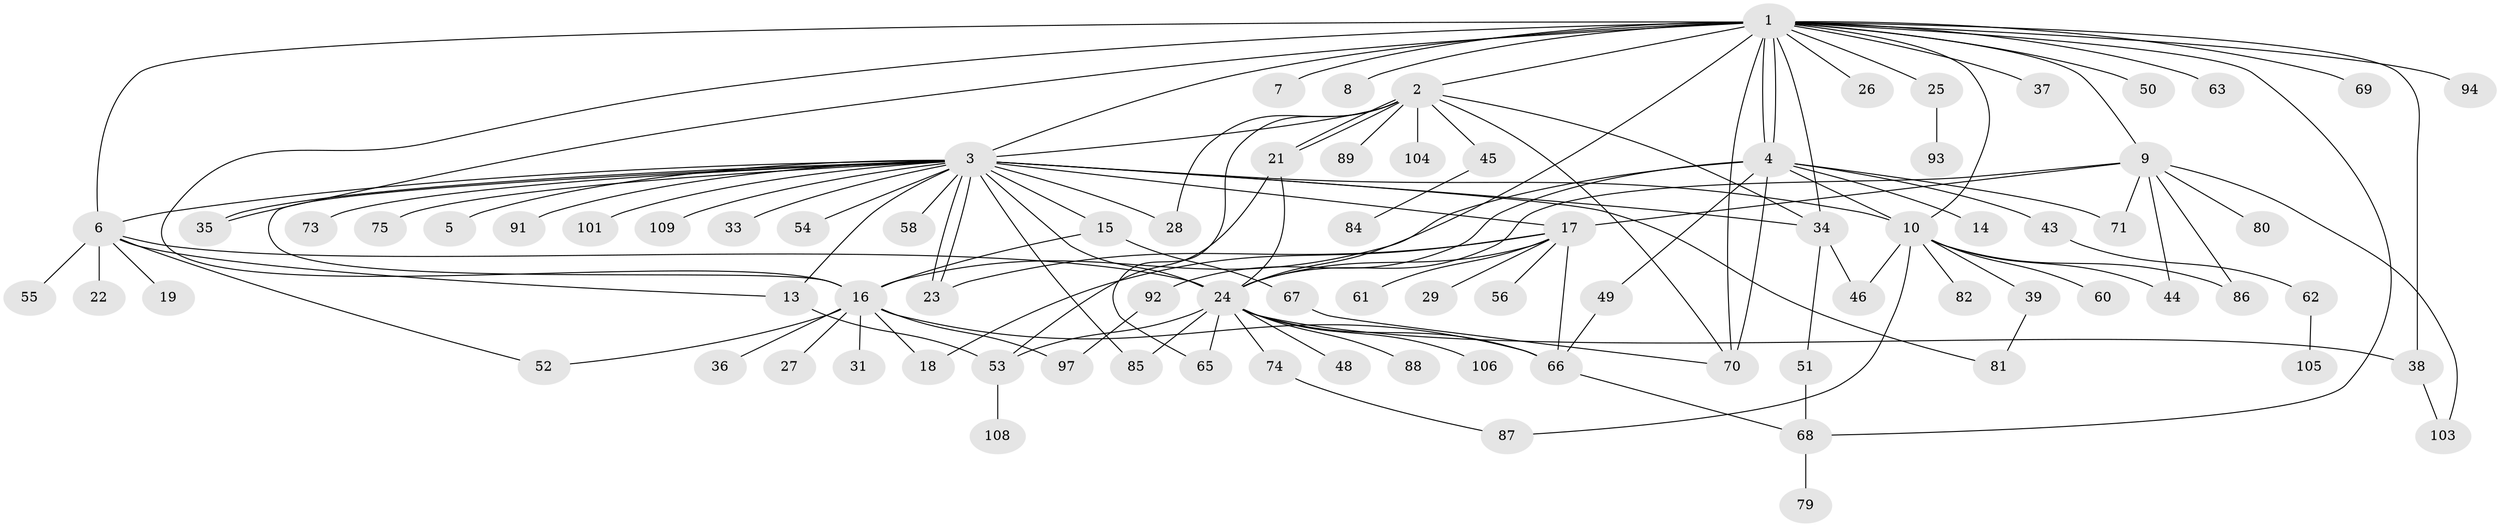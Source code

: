 // Generated by graph-tools (version 1.1) at 2025/51/02/27/25 19:51:57]
// undirected, 84 vertices, 128 edges
graph export_dot {
graph [start="1"]
  node [color=gray90,style=filled];
  1 [super="+57"];
  2 [super="+20"];
  3 [super="+12"];
  4 [super="+30"];
  5;
  6 [super="+11"];
  7;
  8;
  9 [super="+41"];
  10 [super="+90"];
  13 [super="+107"];
  14;
  15 [super="+95"];
  16 [super="+40"];
  17 [super="+47"];
  18;
  19;
  21 [super="+42"];
  22;
  23;
  24 [super="+32"];
  25;
  26;
  27;
  28;
  29;
  31;
  33;
  34 [super="+64"];
  35 [super="+59"];
  36;
  37;
  38;
  39;
  43 [super="+83"];
  44 [super="+78"];
  45 [super="+102"];
  46;
  48;
  49;
  50;
  51 [super="+96"];
  52;
  53 [super="+99"];
  54;
  55;
  56;
  58;
  60;
  61;
  62;
  63;
  65 [super="+72"];
  66 [super="+98"];
  67;
  68 [super="+77"];
  69;
  70 [super="+76"];
  71;
  73;
  74;
  75;
  79;
  80;
  81;
  82;
  84;
  85 [super="+100"];
  86;
  87;
  88;
  89;
  91;
  92;
  93;
  94;
  97;
  101;
  103;
  104;
  105;
  106;
  108;
  109;
  1 -- 2;
  1 -- 3;
  1 -- 4 [weight=2];
  1 -- 4;
  1 -- 6;
  1 -- 7;
  1 -- 8;
  1 -- 9;
  1 -- 10;
  1 -- 16;
  1 -- 25;
  1 -- 26;
  1 -- 35;
  1 -- 37;
  1 -- 38;
  1 -- 50;
  1 -- 63;
  1 -- 68;
  1 -- 69;
  1 -- 94;
  1 -- 34;
  1 -- 24 [weight=2];
  1 -- 70;
  2 -- 3;
  2 -- 21;
  2 -- 21;
  2 -- 28;
  2 -- 34;
  2 -- 45;
  2 -- 65;
  2 -- 89;
  2 -- 104;
  2 -- 70;
  3 -- 5;
  3 -- 6;
  3 -- 10 [weight=2];
  3 -- 15;
  3 -- 17 [weight=2];
  3 -- 23;
  3 -- 23;
  3 -- 24 [weight=2];
  3 -- 28;
  3 -- 33;
  3 -- 34;
  3 -- 35;
  3 -- 54;
  3 -- 73;
  3 -- 75;
  3 -- 81;
  3 -- 85;
  3 -- 91;
  3 -- 101;
  3 -- 109;
  3 -- 58;
  3 -- 16;
  3 -- 13;
  4 -- 10;
  4 -- 14;
  4 -- 70 [weight=2];
  4 -- 92;
  4 -- 16;
  4 -- 49;
  4 -- 71;
  4 -- 43;
  6 -- 13;
  6 -- 19;
  6 -- 52;
  6 -- 55;
  6 -- 22;
  6 -- 24;
  9 -- 80;
  9 -- 103;
  9 -- 24;
  9 -- 17;
  9 -- 71;
  9 -- 86;
  9 -- 44;
  10 -- 39;
  10 -- 44 [weight=2];
  10 -- 46;
  10 -- 60;
  10 -- 82;
  10 -- 86;
  10 -- 87;
  13 -- 53;
  15 -- 67;
  15 -- 16;
  16 -- 18;
  16 -- 27;
  16 -- 31;
  16 -- 36;
  16 -- 52;
  16 -- 97;
  16 -- 66;
  17 -- 18;
  17 -- 23;
  17 -- 29;
  17 -- 56;
  17 -- 61;
  17 -- 66;
  17 -- 24;
  21 -- 24;
  21 -- 53;
  24 -- 66;
  24 -- 85;
  24 -- 65;
  24 -- 38;
  24 -- 74;
  24 -- 106;
  24 -- 48;
  24 -- 53;
  24 -- 88;
  25 -- 93;
  34 -- 46;
  34 -- 51;
  38 -- 103;
  39 -- 81;
  43 -- 62;
  45 -- 84;
  49 -- 66;
  51 -- 68;
  53 -- 108;
  62 -- 105;
  66 -- 68;
  67 -- 70;
  68 -- 79;
  74 -- 87;
  92 -- 97;
}
